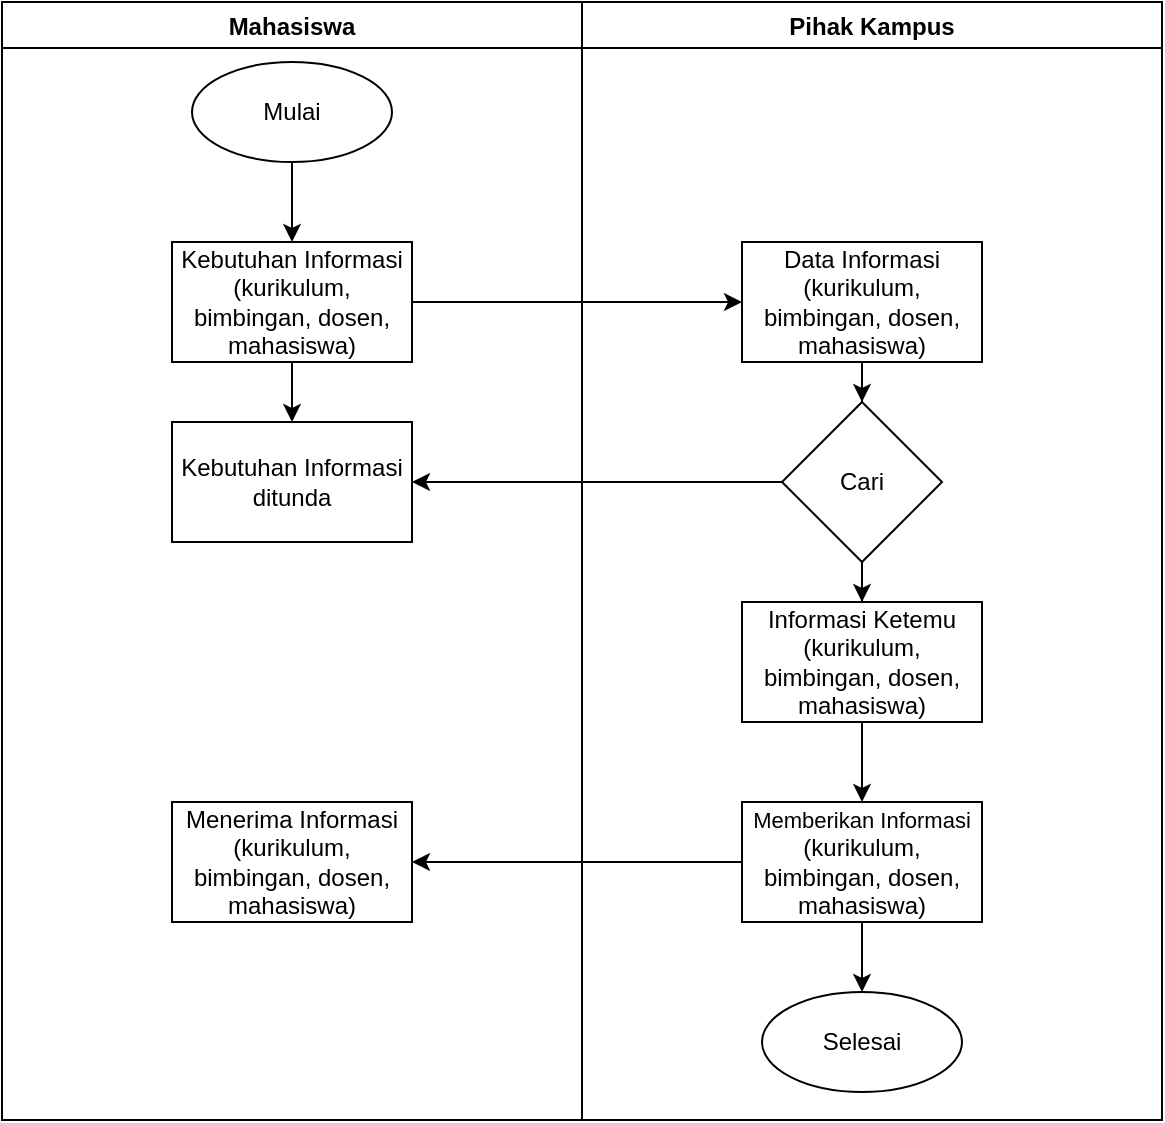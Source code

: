<mxfile version="17.4.1" type="github">
  <diagram id="WA5rULB8rLlpRRAn-xIC" name="Page-1">
    <mxGraphModel dx="862" dy="482" grid="0" gridSize="10" guides="1" tooltips="1" connect="1" arrows="1" fold="1" page="1" pageScale="1" pageWidth="850" pageHeight="1100" math="0" shadow="0">
      <root>
        <mxCell id="0" />
        <mxCell id="1" parent="0" />
        <mxCell id="PoFwz_niMQ0QpMciBnzu-5" value="Mahasiswa" style="swimlane;" parent="1" vertex="1">
          <mxGeometry x="120" y="30" width="290" height="559" as="geometry" />
        </mxCell>
        <mxCell id="PoFwz_niMQ0QpMciBnzu-23" value="" style="edgeStyle=orthogonalEdgeStyle;rounded=0;orthogonalLoop=1;jettySize=auto;html=1;fontSize=11;" parent="PoFwz_niMQ0QpMciBnzu-5" source="PoFwz_niMQ0QpMciBnzu-6" target="PoFwz_niMQ0QpMciBnzu-7" edge="1">
          <mxGeometry relative="1" as="geometry" />
        </mxCell>
        <mxCell id="PoFwz_niMQ0QpMciBnzu-6" value="Mulai" style="ellipse;whiteSpace=wrap;html=1;" parent="PoFwz_niMQ0QpMciBnzu-5" vertex="1">
          <mxGeometry x="95" y="30" width="100" height="50" as="geometry" />
        </mxCell>
        <mxCell id="PoFwz_niMQ0QpMciBnzu-24" value="" style="edgeStyle=orthogonalEdgeStyle;rounded=0;orthogonalLoop=1;jettySize=auto;html=1;fontSize=11;" parent="PoFwz_niMQ0QpMciBnzu-5" source="PoFwz_niMQ0QpMciBnzu-7" target="PoFwz_niMQ0QpMciBnzu-9" edge="1">
          <mxGeometry relative="1" as="geometry" />
        </mxCell>
        <mxCell id="PoFwz_niMQ0QpMciBnzu-26" value="" style="edgeStyle=orthogonalEdgeStyle;rounded=0;orthogonalLoop=1;jettySize=auto;html=1;fontSize=11;" parent="PoFwz_niMQ0QpMciBnzu-5" source="PoFwz_niMQ0QpMciBnzu-7" edge="1">
          <mxGeometry relative="1" as="geometry">
            <mxPoint x="370" y="150" as="targetPoint" />
          </mxGeometry>
        </mxCell>
        <mxCell id="PoFwz_niMQ0QpMciBnzu-7" value="Kebutuhan Informasi&lt;br&gt;(kurikulum, bimbingan, dosen, mahasiswa)" style="rounded=0;whiteSpace=wrap;html=1;" parent="PoFwz_niMQ0QpMciBnzu-5" vertex="1">
          <mxGeometry x="85" y="120" width="120" height="60" as="geometry" />
        </mxCell>
        <mxCell id="PoFwz_niMQ0QpMciBnzu-9" value="Kebutuhan Informasi ditunda" style="rounded=0;whiteSpace=wrap;html=1;" parent="PoFwz_niMQ0QpMciBnzu-5" vertex="1">
          <mxGeometry x="85" y="210" width="120" height="60" as="geometry" />
        </mxCell>
        <mxCell id="PoFwz_niMQ0QpMciBnzu-10" value="Menerima Informasi&lt;br&gt;(kurikulum, bimbingan, dosen, mahasiswa)" style="rounded=0;whiteSpace=wrap;html=1;" parent="PoFwz_niMQ0QpMciBnzu-5" vertex="1">
          <mxGeometry x="85" y="400" width="120" height="60" as="geometry" />
        </mxCell>
        <mxCell id="PoFwz_niMQ0QpMciBnzu-27" value="" style="edgeStyle=orthogonalEdgeStyle;rounded=0;orthogonalLoop=1;jettySize=auto;html=1;fontSize=11;" parent="1" source="PoFwz_niMQ0QpMciBnzu-8" target="PoFwz_niMQ0QpMciBnzu-11" edge="1">
          <mxGeometry relative="1" as="geometry" />
        </mxCell>
        <mxCell id="PoFwz_niMQ0QpMciBnzu-8" value="Data Informasi&lt;br&gt;(kurikulum, bimbingan, dosen, mahasiswa)" style="rounded=0;whiteSpace=wrap;html=1;" parent="1" vertex="1">
          <mxGeometry x="490" y="150" width="120" height="60" as="geometry" />
        </mxCell>
        <mxCell id="PoFwz_niMQ0QpMciBnzu-28" value="" style="edgeStyle=orthogonalEdgeStyle;rounded=0;orthogonalLoop=1;jettySize=auto;html=1;fontSize=11;" parent="1" source="PoFwz_niMQ0QpMciBnzu-11" target="PoFwz_niMQ0QpMciBnzu-12" edge="1">
          <mxGeometry relative="1" as="geometry" />
        </mxCell>
        <mxCell id="PoFwz_niMQ0QpMciBnzu-30" value="" style="edgeStyle=orthogonalEdgeStyle;rounded=0;orthogonalLoop=1;jettySize=auto;html=1;fontSize=11;entryX=1;entryY=0.5;entryDx=0;entryDy=0;" parent="1" source="PoFwz_niMQ0QpMciBnzu-11" target="PoFwz_niMQ0QpMciBnzu-9" edge="1">
          <mxGeometry relative="1" as="geometry">
            <mxPoint x="430" y="270" as="targetPoint" />
          </mxGeometry>
        </mxCell>
        <mxCell id="PoFwz_niMQ0QpMciBnzu-11" value="Cari" style="rhombus;whiteSpace=wrap;html=1;" parent="1" vertex="1">
          <mxGeometry x="510" y="230" width="80" height="80" as="geometry" />
        </mxCell>
        <mxCell id="PoFwz_niMQ0QpMciBnzu-31" value="" style="edgeStyle=orthogonalEdgeStyle;rounded=0;orthogonalLoop=1;jettySize=auto;html=1;fontSize=11;" parent="1" source="PoFwz_niMQ0QpMciBnzu-12" target="PoFwz_niMQ0QpMciBnzu-14" edge="1">
          <mxGeometry relative="1" as="geometry" />
        </mxCell>
        <mxCell id="PoFwz_niMQ0QpMciBnzu-12" value="Informasi Ketemu&lt;br&gt;(kurikulum, bimbingan, dosen, mahasiswa)" style="rounded=0;whiteSpace=wrap;html=1;" parent="1" vertex="1">
          <mxGeometry x="490" y="330" width="120" height="60" as="geometry" />
        </mxCell>
        <mxCell id="PoFwz_niMQ0QpMciBnzu-32" value="" style="edgeStyle=orthogonalEdgeStyle;rounded=0;orthogonalLoop=1;jettySize=auto;html=1;fontSize=11;" parent="1" source="PoFwz_niMQ0QpMciBnzu-14" target="PoFwz_niMQ0QpMciBnzu-21" edge="1">
          <mxGeometry relative="1" as="geometry" />
        </mxCell>
        <mxCell id="PoFwz_niMQ0QpMciBnzu-34" value="" style="edgeStyle=orthogonalEdgeStyle;rounded=0;orthogonalLoop=1;jettySize=auto;html=1;fontSize=11;entryX=1;entryY=0.5;entryDx=0;entryDy=0;" parent="1" source="PoFwz_niMQ0QpMciBnzu-14" target="PoFwz_niMQ0QpMciBnzu-10" edge="1">
          <mxGeometry relative="1" as="geometry">
            <mxPoint x="390" y="460" as="targetPoint" />
          </mxGeometry>
        </mxCell>
        <mxCell id="PoFwz_niMQ0QpMciBnzu-14" value="&lt;font style=&quot;font-size: 11px&quot;&gt;Memberikan Informasi&lt;br&gt;&lt;span style=&quot;font-size: 12px&quot;&gt;(kurikulum, bimbingan, dosen, mahasiswa)&lt;/span&gt;&lt;br&gt;&lt;/font&gt;" style="rounded=0;whiteSpace=wrap;html=1;" parent="1" vertex="1">
          <mxGeometry x="490" y="430" width="120" height="60" as="geometry" />
        </mxCell>
        <mxCell id="PoFwz_niMQ0QpMciBnzu-16" value="Pihak Kampus" style="swimlane;" parent="1" vertex="1">
          <mxGeometry x="410" y="30" width="290" height="559" as="geometry" />
        </mxCell>
        <mxCell id="PoFwz_niMQ0QpMciBnzu-21" value="Selesai" style="ellipse;whiteSpace=wrap;html=1;" parent="PoFwz_niMQ0QpMciBnzu-16" vertex="1">
          <mxGeometry x="90" y="495" width="100" height="50" as="geometry" />
        </mxCell>
      </root>
    </mxGraphModel>
  </diagram>
</mxfile>
